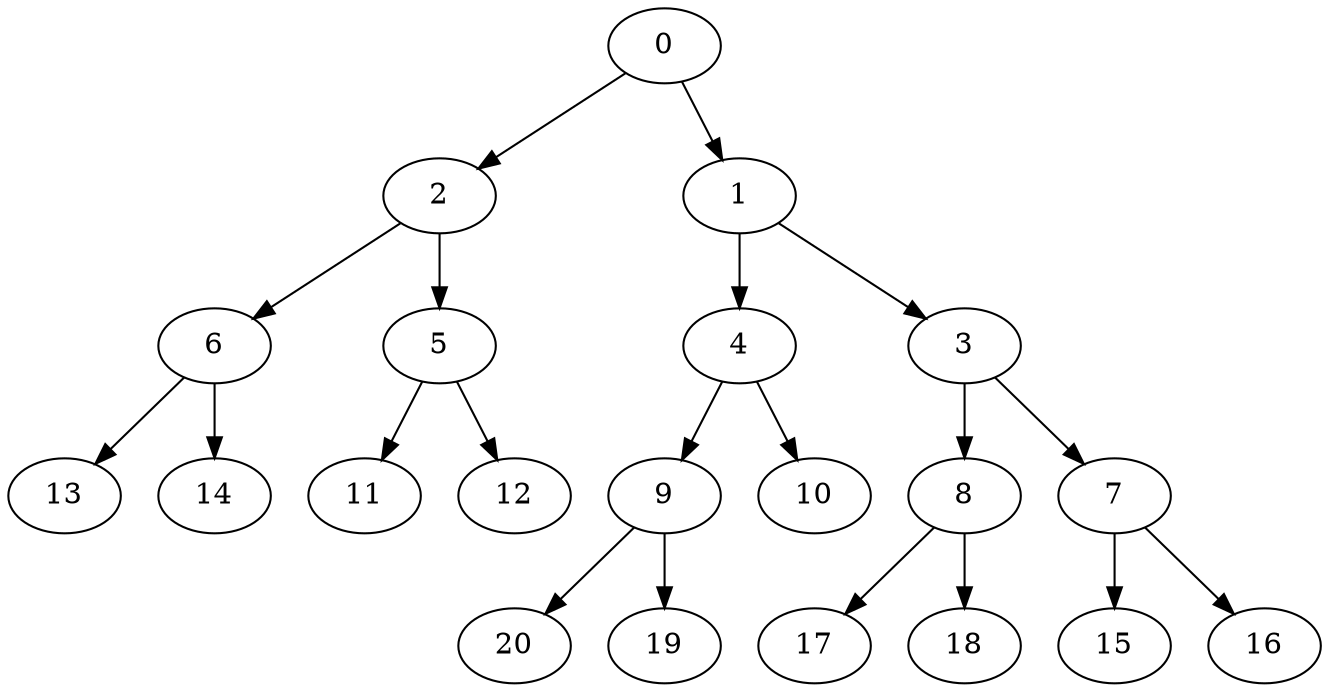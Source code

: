 digraph "8f764c44-1ca9-4850-89e6-09fcd00c950c" {
	<lattice.node.node.Node object at 0x7f04bc17f040> [label=9]
	<lattice.node.node.Node object at 0x7f04bc17f040> -> <lattice.node.node.Node object at 0x7f04bc17f880> [label=""]
	<lattice.node.node.Node object at 0x7f04bc17f040> -> <lattice.node.node.Node object at 0x7f04bc17f7c0> [label=""]
	<lattice.node.node.Node object at 0x7f04bc17f880> [label=20]
	<lattice.node.node.Node object at 0x7f04bc17f100> [label=10]
	<lattice.node.node.Node object at 0x7f04bc17e950> [label=0]
	<lattice.node.node.Node object at 0x7f04bc17e950> -> <lattice.node.node.Node object at 0x7f04bc17eb00> [label=""]
	<lattice.node.node.Node object at 0x7f04bc17e950> -> <lattice.node.node.Node object at 0x7f04bc17e9e0> [label=""]
	<lattice.node.node.Node object at 0x7f04bc17f1c0> [label=11]
	<lattice.node.node.Node object at 0x7f04bc17e9e0> [label=1]
	<lattice.node.node.Node object at 0x7f04bc17e9e0> -> <lattice.node.node.Node object at 0x7f04bc17ec80> [label=""]
	<lattice.node.node.Node object at 0x7f04bc17e9e0> -> <lattice.node.node.Node object at 0x7f04bc17ebc0> [label=""]
	<lattice.node.node.Node object at 0x7f04bc17f280> [label=12]
	<lattice.node.node.Node object at 0x7f04bc17eb00> [label=2]
	<lattice.node.node.Node object at 0x7f04bc17eb00> -> <lattice.node.node.Node object at 0x7f04bc17ee00> [label=""]
	<lattice.node.node.Node object at 0x7f04bc17eb00> -> <lattice.node.node.Node object at 0x7f04bc17ed40> [label=""]
	<lattice.node.node.Node object at 0x7f04bc17f340> [label=13]
	<lattice.node.node.Node object at 0x7f04bc17ebc0> [label=3]
	<lattice.node.node.Node object at 0x7f04bc17ebc0> -> <lattice.node.node.Node object at 0x7f04bc17ef80> [label=""]
	<lattice.node.node.Node object at 0x7f04bc17ebc0> -> <lattice.node.node.Node object at 0x7f04bc17eec0> [label=""]
	<lattice.node.node.Node object at 0x7f04bc17f400> [label=14]
	<lattice.node.node.Node object at 0x7f04bc17ec80> [label=4]
	<lattice.node.node.Node object at 0x7f04bc17ec80> -> <lattice.node.node.Node object at 0x7f04bc17f100> [label=""]
	<lattice.node.node.Node object at 0x7f04bc17ec80> -> <lattice.node.node.Node object at 0x7f04bc17f040> [label=""]
	<lattice.node.node.Node object at 0x7f04bc17f4c0> [label=15]
	<lattice.node.node.Node object at 0x7f04bc17ed40> [label=5]
	<lattice.node.node.Node object at 0x7f04bc17ed40> -> <lattice.node.node.Node object at 0x7f04bc17f1c0> [label=""]
	<lattice.node.node.Node object at 0x7f04bc17ed40> -> <lattice.node.node.Node object at 0x7f04bc17f280> [label=""]
	<lattice.node.node.Node object at 0x7f04bc17f580> [label=16]
	<lattice.node.node.Node object at 0x7f04bc17ee00> [label=6]
	<lattice.node.node.Node object at 0x7f04bc17ee00> -> <lattice.node.node.Node object at 0x7f04bc17f340> [label=""]
	<lattice.node.node.Node object at 0x7f04bc17ee00> -> <lattice.node.node.Node object at 0x7f04bc17f400> [label=""]
	<lattice.node.node.Node object at 0x7f04bc17f640> [label=17]
	<lattice.node.node.Node object at 0x7f04bc17eec0> [label=7]
	<lattice.node.node.Node object at 0x7f04bc17eec0> -> <lattice.node.node.Node object at 0x7f04bc17f4c0> [label=""]
	<lattice.node.node.Node object at 0x7f04bc17eec0> -> <lattice.node.node.Node object at 0x7f04bc17f580> [label=""]
	<lattice.node.node.Node object at 0x7f04bc17f700> [label=18]
	<lattice.node.node.Node object at 0x7f04bc17ef80> [label=8]
	<lattice.node.node.Node object at 0x7f04bc17ef80> -> <lattice.node.node.Node object at 0x7f04bc17f640> [label=""]
	<lattice.node.node.Node object at 0x7f04bc17ef80> -> <lattice.node.node.Node object at 0x7f04bc17f700> [label=""]
	<lattice.node.node.Node object at 0x7f04bc17f7c0> [label=19]
}
